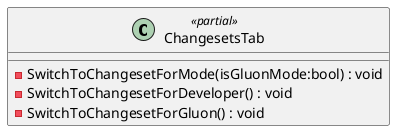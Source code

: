@startuml
class ChangesetsTab <<partial>> {
    - SwitchToChangesetForMode(isGluonMode:bool) : void
    - SwitchToChangesetForDeveloper() : void
    - SwitchToChangesetForGluon() : void
}
@enduml
